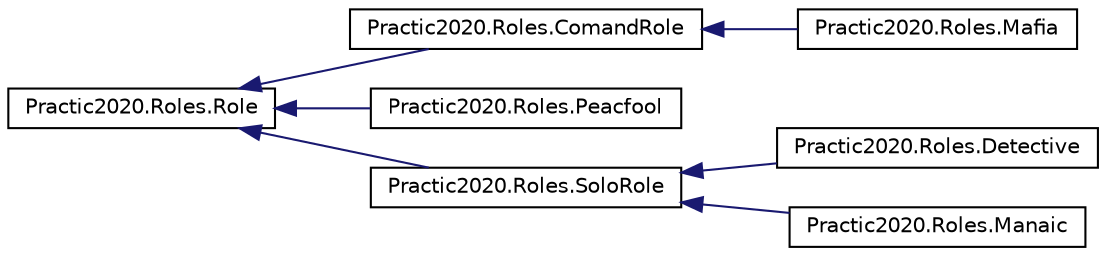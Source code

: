digraph "Иерархия классов. Графический вид."
{
 // LATEX_PDF_SIZE
  edge [fontname="Helvetica",fontsize="10",labelfontname="Helvetica",labelfontsize="10"];
  node [fontname="Helvetica",fontsize="10",shape=record];
  rankdir="LR";
  Node0 [label="Practic2020.Roles.Role",height=0.2,width=0.4,color="black", fillcolor="white", style="filled",URL="$class_practic2020_1_1_roles_1_1_role.html",tooltip="Абстрактный класс роли, задающий способ обращения с ролями в модели игры"];
  Node0 -> Node1 [dir="back",color="midnightblue",fontsize="10",style="solid",fontname="Helvetica"];
  Node1 [label="Practic2020.Roles.ComandRole",height=0.2,width=0.4,color="black", fillcolor="white", style="filled",URL="$class_practic2020_1_1_roles_1_1_comand_role.html",tooltip="Класс командной роли расширяет возможности обычной роли, добавляя возможность организации локальных г..."];
  Node1 -> Node2 [dir="back",color="midnightblue",fontsize="10",style="solid",fontname="Helvetica"];
  Node2 [label="Practic2020.Roles.Mafia",height=0.2,width=0.4,color="black", fillcolor="white", style="filled",URL="$class_practic2020_1_1_roles_1_1_mafia.html",tooltip="Роль мфии"];
  Node0 -> Node3 [dir="back",color="midnightblue",fontsize="10",style="solid",fontname="Helvetica"];
  Node3 [label="Practic2020.Roles.Peacfool",height=0.2,width=0.4,color="black", fillcolor="white", style="filled",URL="$class_practic2020_1_1_roles_1_1_peacfool.html",tooltip="роль мирного игрока"];
  Node0 -> Node4 [dir="back",color="midnightblue",fontsize="10",style="solid",fontname="Helvetica"];
  Node4 [label="Practic2020.Roles.SoloRole",height=0.2,width=0.4,color="black", fillcolor="white", style="filled",URL="$class_practic2020_1_1_roles_1_1_solo_role.html",tooltip="Класс одиночной роли расширяет возможности стандартной роли, добавляя дополнительное действие ночью"];
  Node4 -> Node5 [dir="back",color="midnightblue",fontsize="10",style="solid",fontname="Helvetica"];
  Node5 [label="Practic2020.Roles.Detective",height=0.2,width=0.4,color="black", fillcolor="white", style="filled",URL="$class_practic2020_1_1_roles_1_1_detective.html",tooltip="роль детектива"];
  Node4 -> Node6 [dir="back",color="midnightblue",fontsize="10",style="solid",fontname="Helvetica"];
  Node6 [label="Practic2020.Roles.Manaic",height=0.2,width=0.4,color="black", fillcolor="white", style="filled",URL="$class_practic2020_1_1_roles_1_1_manaic.html",tooltip="Роль маньяка"];
}
